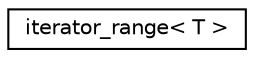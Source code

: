 digraph "Graphical Class Hierarchy"
{
  edge [fontname="Helvetica",fontsize="10",labelfontname="Helvetica",labelfontsize="10"];
  node [fontname="Helvetica",fontsize="10",shape=record];
  rankdir="LR";
  Node0 [label="iterator_range\< T \>",height=0.2,width=0.4,color="black", fillcolor="white", style="filled",URL="$d7/d52/structiterator__range.html"];
}
